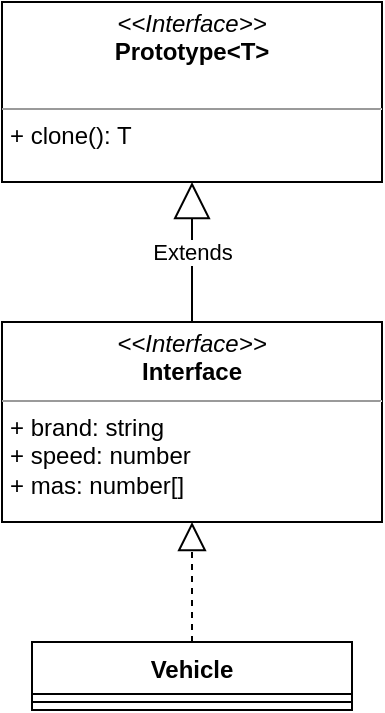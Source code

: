 <mxfile version="21.6.1" type="device">
  <diagram name="Страница 1" id="ndJm0niS0sQ-vZL_DHMr">
    <mxGraphModel dx="1834" dy="1254" grid="1" gridSize="10" guides="1" tooltips="1" connect="1" arrows="1" fold="1" page="0" pageScale="1" pageWidth="827" pageHeight="1169" math="0" shadow="0">
      <root>
        <mxCell id="0" />
        <mxCell id="1" parent="0" />
        <mxCell id="YIqT6QrNZpX3WrOSpwbo-1" value="&lt;p style=&quot;margin:0px;margin-top:4px;text-align:center;&quot;&gt;&lt;i&gt;&amp;lt;&amp;lt;Interface&amp;gt;&amp;gt;&lt;/i&gt;&lt;br&gt;&lt;b&gt;Prototype&amp;lt;T&amp;gt;&lt;/b&gt;&lt;/p&gt;&lt;p style=&quot;margin:0px;margin-left:4px;&quot;&gt;&lt;br&gt;&lt;/p&gt;&lt;hr size=&quot;1&quot;&gt;&lt;p style=&quot;margin:0px;margin-left:4px;&quot;&gt;+ clone(): T&lt;/p&gt;" style="verticalAlign=top;align=left;overflow=fill;fontSize=12;fontFamily=Helvetica;html=1;whiteSpace=wrap;" vertex="1" parent="1">
          <mxGeometry x="-110" y="-50" width="190" height="90" as="geometry" />
        </mxCell>
        <mxCell id="YIqT6QrNZpX3WrOSpwbo-2" value="Extends" style="endArrow=block;endSize=16;endFill=0;html=1;rounded=0;" edge="1" parent="1" source="YIqT6QrNZpX3WrOSpwbo-3" target="YIqT6QrNZpX3WrOSpwbo-1">
          <mxGeometry width="160" relative="1" as="geometry">
            <mxPoint x="-20" y="140" as="sourcePoint" />
            <mxPoint x="120" y="170" as="targetPoint" />
          </mxGeometry>
        </mxCell>
        <mxCell id="YIqT6QrNZpX3WrOSpwbo-3" value="&lt;p style=&quot;margin:0px;margin-top:4px;text-align:center;&quot;&gt;&lt;i&gt;&amp;lt;&amp;lt;Interface&amp;gt;&amp;gt;&lt;/i&gt;&lt;br&gt;&lt;b&gt;Interface&lt;/b&gt;&lt;/p&gt;&lt;hr size=&quot;1&quot;&gt;&lt;p style=&quot;margin:0px;margin-left:4px;&quot;&gt;+ brand: string&lt;br&gt;+ speed: number&lt;/p&gt;&lt;p style=&quot;margin:0px;margin-left:4px;&quot;&gt;+ mas: number[]&lt;/p&gt;&lt;p style=&quot;margin:0px;margin-left:4px;&quot;&gt;&lt;br&gt;&lt;/p&gt;" style="verticalAlign=top;align=left;overflow=fill;fontSize=12;fontFamily=Helvetica;html=1;whiteSpace=wrap;" vertex="1" parent="1">
          <mxGeometry x="-110" y="110" width="190" height="100" as="geometry" />
        </mxCell>
        <mxCell id="YIqT6QrNZpX3WrOSpwbo-4" value="Vehicle" style="swimlane;fontStyle=1;align=center;verticalAlign=top;childLayout=stackLayout;horizontal=1;startSize=26;horizontalStack=0;resizeParent=1;resizeParentMax=0;resizeLast=0;collapsible=1;marginBottom=0;whiteSpace=wrap;html=1;" vertex="1" parent="1">
          <mxGeometry x="-95" y="270" width="160" height="34" as="geometry" />
        </mxCell>
        <mxCell id="YIqT6QrNZpX3WrOSpwbo-6" value="" style="line;strokeWidth=1;fillColor=none;align=left;verticalAlign=middle;spacingTop=-1;spacingLeft=3;spacingRight=3;rotatable=0;labelPosition=right;points=[];portConstraint=eastwest;strokeColor=inherit;" vertex="1" parent="YIqT6QrNZpX3WrOSpwbo-4">
          <mxGeometry y="26" width="160" height="8" as="geometry" />
        </mxCell>
        <mxCell id="YIqT6QrNZpX3WrOSpwbo-8" value="" style="endArrow=block;dashed=1;endFill=0;endSize=12;html=1;rounded=0;" edge="1" parent="1" source="YIqT6QrNZpX3WrOSpwbo-4" target="YIqT6QrNZpX3WrOSpwbo-3">
          <mxGeometry width="160" relative="1" as="geometry">
            <mxPoint x="-290" y="230" as="sourcePoint" />
            <mxPoint x="-130" y="230" as="targetPoint" />
          </mxGeometry>
        </mxCell>
      </root>
    </mxGraphModel>
  </diagram>
</mxfile>
